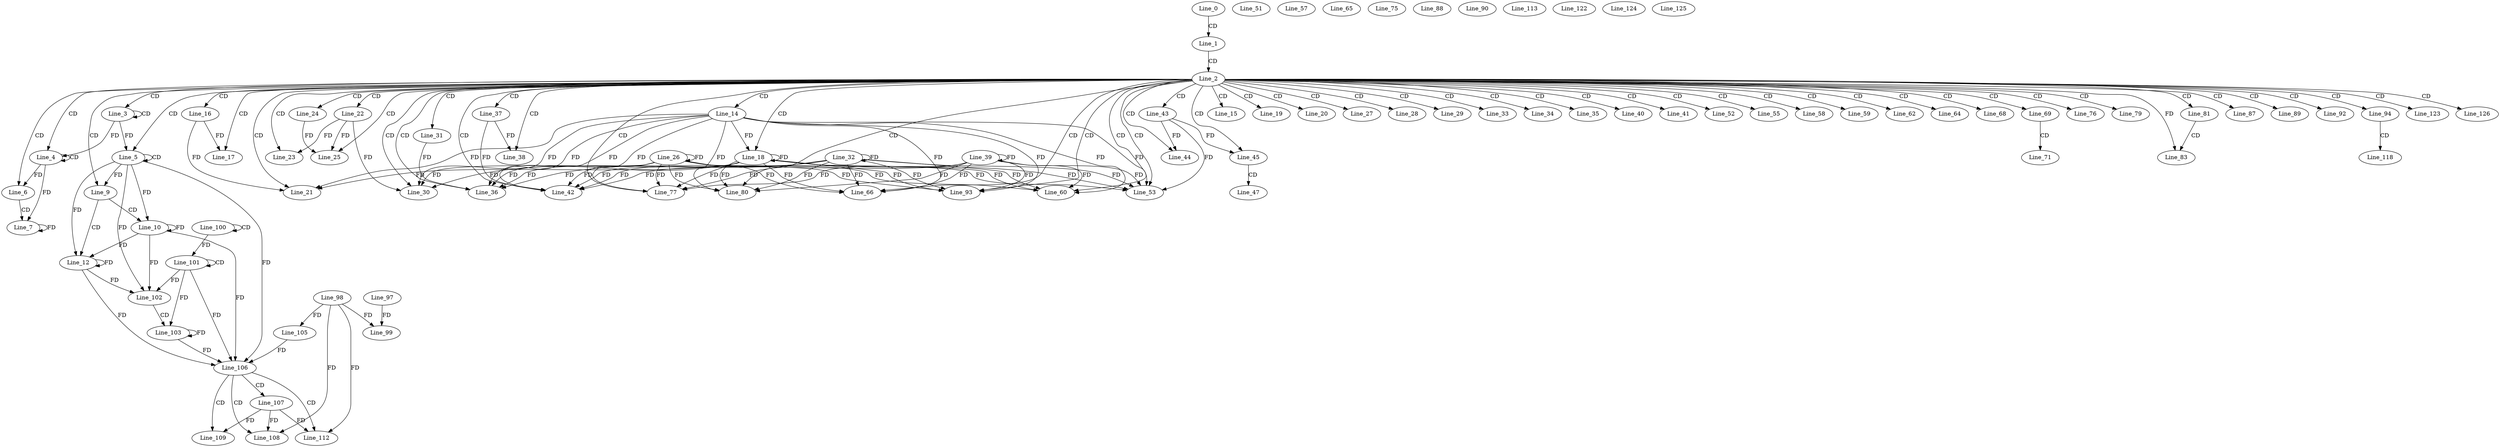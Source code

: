 digraph G {
  Line_0;
  Line_1;
  Line_2;
  Line_3;
  Line_3;
  Line_4;
  Line_4;
  Line_5;
  Line_5;
  Line_6;
  Line_6;
  Line_7;
  Line_9;
  Line_9;
  Line_10;
  Line_12;
  Line_14;
  Line_15;
  Line_16;
  Line_17;
  Line_18;
  Line_19;
  Line_20;
  Line_21;
  Line_22;
  Line_23;
  Line_24;
  Line_24;
  Line_25;
  Line_26;
  Line_27;
  Line_28;
  Line_29;
  Line_30;
  Line_31;
  Line_32;
  Line_33;
  Line_34;
  Line_35;
  Line_36;
  Line_37;
  Line_38;
  Line_39;
  Line_40;
  Line_41;
  Line_42;
  Line_43;
  Line_44;
  Line_45;
  Line_45;
  Line_47;
  Line_51;
  Line_52;
  Line_53;
  Line_55;
  Line_57;
  Line_58;
  Line_59;
  Line_60;
  Line_62;
  Line_64;
  Line_65;
  Line_66;
  Line_68;
  Line_69;
  Line_69;
  Line_71;
  Line_75;
  Line_76;
  Line_77;
  Line_79;
  Line_80;
  Line_81;
  Line_81;
  Line_83;
  Line_87;
  Line_88;
  Line_89;
  Line_90;
  Line_92;
  Line_93;
  Line_94;
  Line_98;
  Line_99;
  Line_97;
  Line_99;
  Line_100;
  Line_100;
  Line_101;
  Line_101;
  Line_102;
  Line_103;
  Line_105;
  Line_105;
  Line_105;
  Line_106;
  Line_106;
  Line_106;
  Line_107;
  Line_108;
  Line_108;
  Line_108;
  Line_108;
  Line_108;
  Line_109;
  Line_109;
  Line_112;
  Line_112;
  Line_112;
  Line_112;
  Line_113;
  Line_113;
  Line_94;
  Line_118;
  Line_122;
  Line_123;
  Line_124;
  Line_125;
  Line_126;
  Line_0 -> Line_1 [ label="CD" ];
  Line_1 -> Line_2 [ label="CD" ];
  Line_2 -> Line_3 [ label="CD" ];
  Line_3 -> Line_3 [ label="CD" ];
  Line_2 -> Line_4 [ label="CD" ];
  Line_4 -> Line_4 [ label="CD" ];
  Line_3 -> Line_4 [ label="FD" ];
  Line_2 -> Line_5 [ label="CD" ];
  Line_5 -> Line_5 [ label="CD" ];
  Line_3 -> Line_5 [ label="FD" ];
  Line_2 -> Line_6 [ label="CD" ];
  Line_4 -> Line_6 [ label="FD" ];
  Line_6 -> Line_7 [ label="CD" ];
  Line_4 -> Line_7 [ label="FD" ];
  Line_7 -> Line_7 [ label="FD" ];
  Line_2 -> Line_9 [ label="CD" ];
  Line_5 -> Line_9 [ label="FD" ];
  Line_9 -> Line_10 [ label="CD" ];
  Line_5 -> Line_10 [ label="FD" ];
  Line_10 -> Line_10 [ label="FD" ];
  Line_9 -> Line_12 [ label="CD" ];
  Line_5 -> Line_12 [ label="FD" ];
  Line_10 -> Line_12 [ label="FD" ];
  Line_12 -> Line_12 [ label="FD" ];
  Line_2 -> Line_14 [ label="CD" ];
  Line_2 -> Line_15 [ label="CD" ];
  Line_2 -> Line_16 [ label="CD" ];
  Line_2 -> Line_17 [ label="CD" ];
  Line_16 -> Line_17 [ label="FD" ];
  Line_2 -> Line_18 [ label="CD" ];
  Line_14 -> Line_18 [ label="FD" ];
  Line_18 -> Line_18 [ label="FD" ];
  Line_2 -> Line_19 [ label="CD" ];
  Line_2 -> Line_20 [ label="CD" ];
  Line_2 -> Line_21 [ label="CD" ];
  Line_16 -> Line_21 [ label="FD" ];
  Line_14 -> Line_21 [ label="FD" ];
  Line_18 -> Line_21 [ label="FD" ];
  Line_2 -> Line_22 [ label="CD" ];
  Line_2 -> Line_23 [ label="CD" ];
  Line_22 -> Line_23 [ label="FD" ];
  Line_2 -> Line_24 [ label="CD" ];
  Line_2 -> Line_25 [ label="CD" ];
  Line_22 -> Line_25 [ label="FD" ];
  Line_24 -> Line_25 [ label="FD" ];
  Line_26 -> Line_26 [ label="FD" ];
  Line_2 -> Line_27 [ label="CD" ];
  Line_2 -> Line_28 [ label="CD" ];
  Line_2 -> Line_29 [ label="CD" ];
  Line_2 -> Line_30 [ label="CD" ];
  Line_22 -> Line_30 [ label="FD" ];
  Line_14 -> Line_30 [ label="FD" ];
  Line_18 -> Line_30 [ label="FD" ];
  Line_26 -> Line_30 [ label="FD" ];
  Line_2 -> Line_31 [ label="CD" ];
  Line_32 -> Line_32 [ label="FD" ];
  Line_2 -> Line_33 [ label="CD" ];
  Line_2 -> Line_34 [ label="CD" ];
  Line_2 -> Line_35 [ label="CD" ];
  Line_2 -> Line_36 [ label="CD" ];
  Line_31 -> Line_36 [ label="FD" ];
  Line_14 -> Line_36 [ label="FD" ];
  Line_18 -> Line_36 [ label="FD" ];
  Line_26 -> Line_36 [ label="FD" ];
  Line_32 -> Line_36 [ label="FD" ];
  Line_2 -> Line_37 [ label="CD" ];
  Line_2 -> Line_38 [ label="CD" ];
  Line_37 -> Line_38 [ label="FD" ];
  Line_39 -> Line_39 [ label="FD" ];
  Line_2 -> Line_40 [ label="CD" ];
  Line_2 -> Line_41 [ label="CD" ];
  Line_2 -> Line_42 [ label="CD" ];
  Line_37 -> Line_42 [ label="FD" ];
  Line_14 -> Line_42 [ label="FD" ];
  Line_18 -> Line_42 [ label="FD" ];
  Line_26 -> Line_42 [ label="FD" ];
  Line_32 -> Line_42 [ label="FD" ];
  Line_39 -> Line_42 [ label="FD" ];
  Line_2 -> Line_43 [ label="CD" ];
  Line_2 -> Line_44 [ label="CD" ];
  Line_43 -> Line_44 [ label="FD" ];
  Line_2 -> Line_45 [ label="CD" ];
  Line_43 -> Line_45 [ label="FD" ];
  Line_45 -> Line_47 [ label="CD" ];
  Line_2 -> Line_52 [ label="CD" ];
  Line_2 -> Line_53 [ label="CD" ];
  Line_43 -> Line_53 [ label="FD" ];
  Line_14 -> Line_53 [ label="FD" ];
  Line_18 -> Line_53 [ label="FD" ];
  Line_26 -> Line_53 [ label="FD" ];
  Line_32 -> Line_53 [ label="FD" ];
  Line_39 -> Line_53 [ label="FD" ];
  Line_2 -> Line_55 [ label="CD" ];
  Line_2 -> Line_58 [ label="CD" ];
  Line_2 -> Line_59 [ label="CD" ];
  Line_2 -> Line_60 [ label="CD" ];
  Line_14 -> Line_60 [ label="FD" ];
  Line_18 -> Line_60 [ label="FD" ];
  Line_26 -> Line_60 [ label="FD" ];
  Line_32 -> Line_60 [ label="FD" ];
  Line_39 -> Line_60 [ label="FD" ];
  Line_2 -> Line_62 [ label="CD" ];
  Line_2 -> Line_64 [ label="CD" ];
  Line_2 -> Line_66 [ label="CD" ];
  Line_14 -> Line_66 [ label="FD" ];
  Line_18 -> Line_66 [ label="FD" ];
  Line_26 -> Line_66 [ label="FD" ];
  Line_32 -> Line_66 [ label="FD" ];
  Line_39 -> Line_66 [ label="FD" ];
  Line_2 -> Line_68 [ label="CD" ];
  Line_2 -> Line_69 [ label="CD" ];
  Line_69 -> Line_71 [ label="CD" ];
  Line_2 -> Line_76 [ label="CD" ];
  Line_2 -> Line_77 [ label="CD" ];
  Line_14 -> Line_77 [ label="FD" ];
  Line_18 -> Line_77 [ label="FD" ];
  Line_26 -> Line_77 [ label="FD" ];
  Line_32 -> Line_77 [ label="FD" ];
  Line_39 -> Line_77 [ label="FD" ];
  Line_2 -> Line_79 [ label="CD" ];
  Line_2 -> Line_80 [ label="CD" ];
  Line_14 -> Line_80 [ label="FD" ];
  Line_18 -> Line_80 [ label="FD" ];
  Line_26 -> Line_80 [ label="FD" ];
  Line_32 -> Line_80 [ label="FD" ];
  Line_39 -> Line_80 [ label="FD" ];
  Line_2 -> Line_81 [ label="CD" ];
  Line_81 -> Line_83 [ label="CD" ];
  Line_2 -> Line_83 [ label="FD" ];
  Line_2 -> Line_87 [ label="CD" ];
  Line_2 -> Line_89 [ label="CD" ];
  Line_2 -> Line_92 [ label="CD" ];
  Line_2 -> Line_93 [ label="CD" ];
  Line_14 -> Line_93 [ label="FD" ];
  Line_18 -> Line_93 [ label="FD" ];
  Line_26 -> Line_93 [ label="FD" ];
  Line_32 -> Line_93 [ label="FD" ];
  Line_39 -> Line_93 [ label="FD" ];
  Line_2 -> Line_94 [ label="CD" ];
  Line_98 -> Line_99 [ label="FD" ];
  Line_97 -> Line_99 [ label="FD" ];
  Line_100 -> Line_100 [ label="CD" ];
  Line_101 -> Line_101 [ label="CD" ];
  Line_100 -> Line_101 [ label="FD" ];
  Line_101 -> Line_102 [ label="FD" ];
  Line_5 -> Line_102 [ label="FD" ];
  Line_10 -> Line_102 [ label="FD" ];
  Line_12 -> Line_102 [ label="FD" ];
  Line_102 -> Line_103 [ label="CD" ];
  Line_101 -> Line_103 [ label="FD" ];
  Line_103 -> Line_103 [ label="FD" ];
  Line_98 -> Line_105 [ label="FD" ];
  Line_105 -> Line_106 [ label="FD" ];
  Line_101 -> Line_106 [ label="FD" ];
  Line_103 -> Line_106 [ label="FD" ];
  Line_5 -> Line_106 [ label="FD" ];
  Line_10 -> Line_106 [ label="FD" ];
  Line_12 -> Line_106 [ label="FD" ];
  Line_106 -> Line_107 [ label="CD" ];
  Line_106 -> Line_108 [ label="CD" ];
  Line_107 -> Line_108 [ label="FD" ];
  Line_98 -> Line_108 [ label="FD" ];
  Line_106 -> Line_109 [ label="CD" ];
  Line_107 -> Line_109 [ label="FD" ];
  Line_106 -> Line_112 [ label="CD" ];
  Line_107 -> Line_112 [ label="FD" ];
  Line_98 -> Line_112 [ label="FD" ];
  Line_94 -> Line_118 [ label="CD" ];
  Line_2 -> Line_123 [ label="CD" ];
  Line_2 -> Line_126 [ label="CD" ];
}
